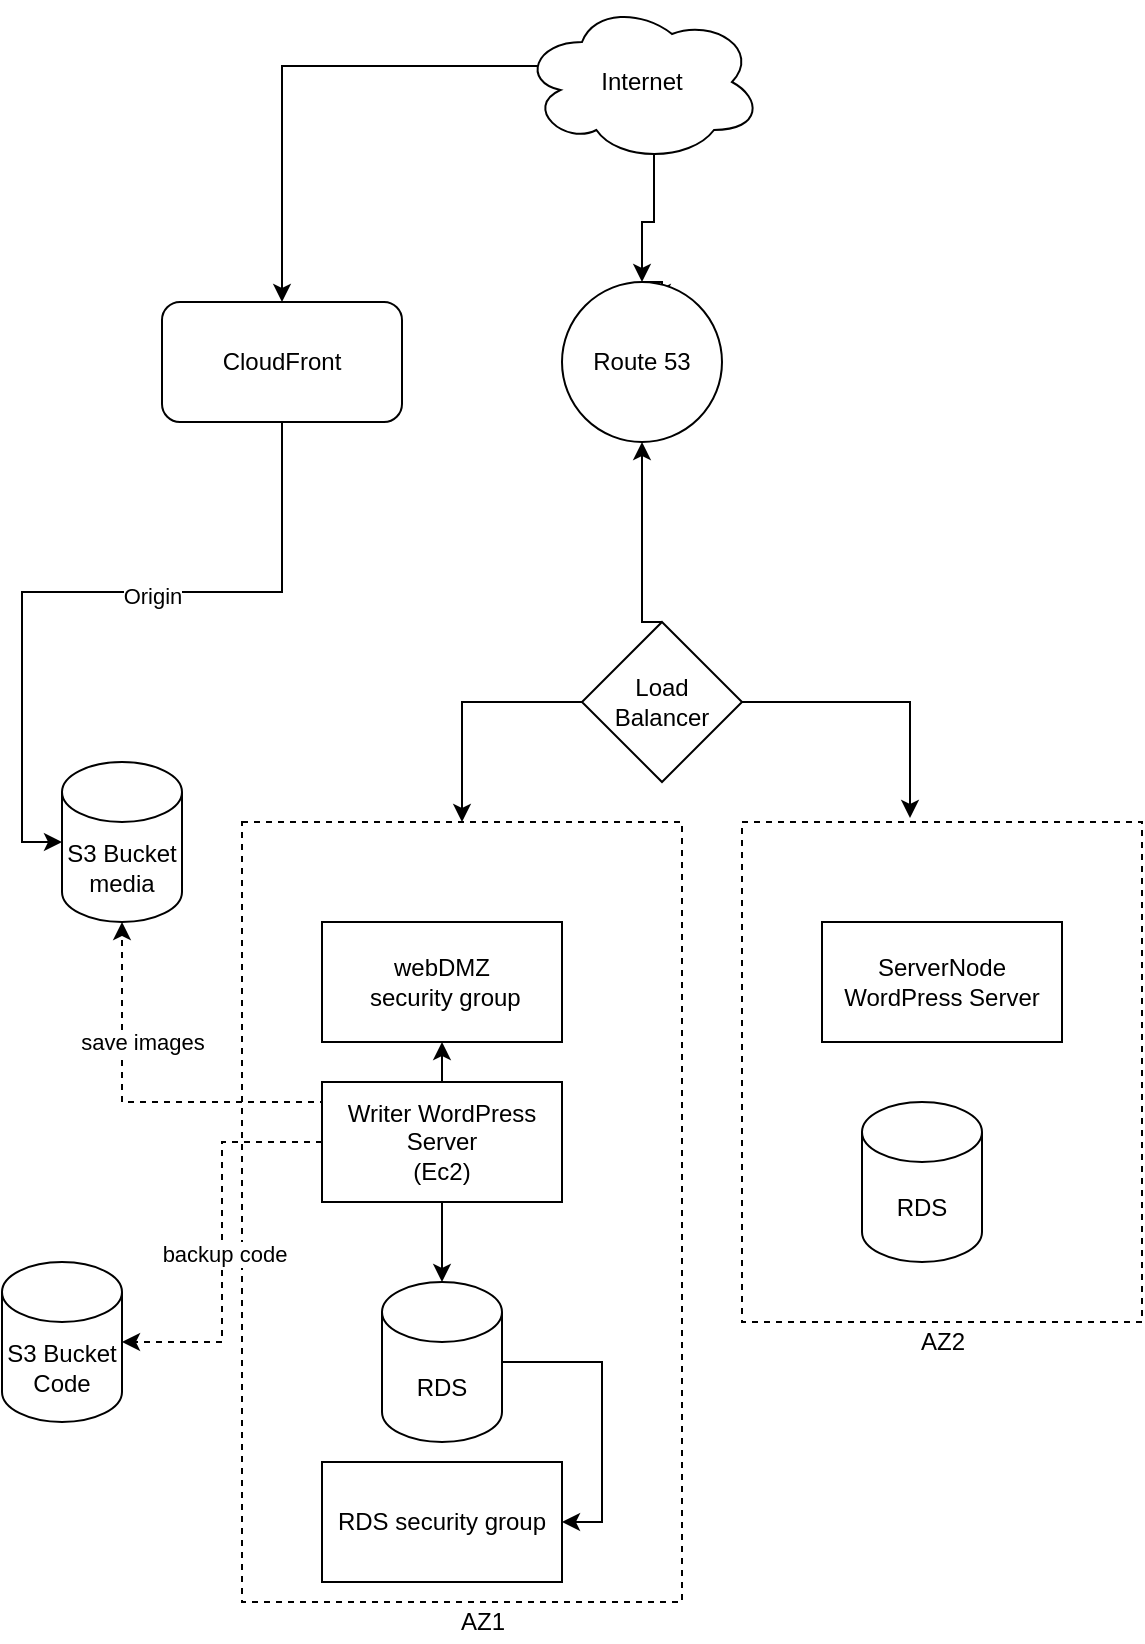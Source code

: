 <mxfile version="13.10.2" type="github"><diagram id="C6hWcw5ijXBa6biIXlQD" name="Page-1"><mxGraphModel dx="1426" dy="758" grid="1" gridSize="10" guides="1" tooltips="1" connect="1" arrows="1" fold="1" page="1" pageScale="1" pageWidth="850" pageHeight="1100" math="0" shadow="0"><root><mxCell id="0"/><mxCell id="1" parent="0"/><mxCell id="MckhKbmO13tYxO1lK3RQ-23" value="" style="rounded=0;whiteSpace=wrap;html=1;dashed=1;" vertex="1" parent="1"><mxGeometry x="370" y="410" width="200" height="250" as="geometry"/></mxCell><mxCell id="MckhKbmO13tYxO1lK3RQ-19" value="" style="rounded=0;whiteSpace=wrap;html=1;dashed=1;" vertex="1" parent="1"><mxGeometry x="120" y="410" width="220" height="390" as="geometry"/></mxCell><mxCell id="MckhKbmO13tYxO1lK3RQ-2" value="S3 Bucket Code" style="shape=cylinder3;whiteSpace=wrap;html=1;boundedLbl=1;backgroundOutline=1;size=15;" vertex="1" parent="1"><mxGeometry y="630" width="60" height="80" as="geometry"/></mxCell><mxCell id="MckhKbmO13tYxO1lK3RQ-3" value="S3 Bucket&lt;br&gt;media" style="shape=cylinder3;whiteSpace=wrap;html=1;boundedLbl=1;backgroundOutline=1;size=15;" vertex="1" parent="1"><mxGeometry x="30" y="380" width="60" height="80" as="geometry"/></mxCell><mxCell id="MckhKbmO13tYxO1lK3RQ-6" style="edgeStyle=orthogonalEdgeStyle;rounded=0;orthogonalLoop=1;jettySize=auto;html=1;exitX=0.5;exitY=1;exitDx=0;exitDy=0;entryX=0;entryY=0.5;entryDx=0;entryDy=0;entryPerimeter=0;" edge="1" parent="1" source="MckhKbmO13tYxO1lK3RQ-4" target="MckhKbmO13tYxO1lK3RQ-3"><mxGeometry relative="1" as="geometry"/></mxCell><mxCell id="MckhKbmO13tYxO1lK3RQ-35" value="Origin" style="edgeLabel;html=1;align=center;verticalAlign=middle;resizable=0;points=[];" vertex="1" connectable="0" parent="MckhKbmO13tYxO1lK3RQ-6"><mxGeometry x="-0.168" y="2" relative="1" as="geometry"><mxPoint as="offset"/></mxGeometry></mxCell><mxCell id="MckhKbmO13tYxO1lK3RQ-4" value="CloudFront" style="rounded=1;whiteSpace=wrap;html=1;" vertex="1" parent="1"><mxGeometry x="80" y="150" width="120" height="60" as="geometry"/></mxCell><mxCell id="MckhKbmO13tYxO1lK3RQ-7" value="webDMZ&lt;br&gt;&amp;nbsp;security group" style="rounded=0;whiteSpace=wrap;html=1;" vertex="1" parent="1"><mxGeometry x="160" y="460" width="120" height="60" as="geometry"/></mxCell><mxCell id="MckhKbmO13tYxO1lK3RQ-8" value="RDS security group" style="rounded=0;whiteSpace=wrap;html=1;" vertex="1" parent="1"><mxGeometry x="160" y="730" width="120" height="60" as="geometry"/></mxCell><mxCell id="MckhKbmO13tYxO1lK3RQ-45" style="edgeStyle=orthogonalEdgeStyle;rounded=0;orthogonalLoop=1;jettySize=auto;html=1;exitX=1;exitY=0.5;exitDx=0;exitDy=0;exitPerimeter=0;entryX=1;entryY=0.5;entryDx=0;entryDy=0;" edge="1" parent="1" source="MckhKbmO13tYxO1lK3RQ-9" target="MckhKbmO13tYxO1lK3RQ-8"><mxGeometry relative="1" as="geometry"/></mxCell><mxCell id="MckhKbmO13tYxO1lK3RQ-9" value="RDS" style="shape=cylinder3;whiteSpace=wrap;html=1;boundedLbl=1;backgroundOutline=1;size=15;" vertex="1" parent="1"><mxGeometry x="190" y="640" width="60" height="80" as="geometry"/></mxCell><mxCell id="MckhKbmO13tYxO1lK3RQ-10" value="RDS" style="shape=cylinder3;whiteSpace=wrap;html=1;boundedLbl=1;backgroundOutline=1;size=15;" vertex="1" parent="1"><mxGeometry x="430" y="550" width="60" height="80" as="geometry"/></mxCell><mxCell id="MckhKbmO13tYxO1lK3RQ-27" style="edgeStyle=orthogonalEdgeStyle;rounded=0;orthogonalLoop=1;jettySize=auto;html=1;exitX=0.5;exitY=1;exitDx=0;exitDy=0;entryX=0.5;entryY=0;entryDx=0;entryDy=0;entryPerimeter=0;" edge="1" parent="1" source="MckhKbmO13tYxO1lK3RQ-11" target="MckhKbmO13tYxO1lK3RQ-9"><mxGeometry relative="1" as="geometry"/></mxCell><mxCell id="MckhKbmO13tYxO1lK3RQ-30" style="edgeStyle=orthogonalEdgeStyle;rounded=0;orthogonalLoop=1;jettySize=auto;html=1;exitX=0.5;exitY=0;exitDx=0;exitDy=0;entryX=0.5;entryY=1;entryDx=0;entryDy=0;" edge="1" parent="1" source="MckhKbmO13tYxO1lK3RQ-11" target="MckhKbmO13tYxO1lK3RQ-7"><mxGeometry relative="1" as="geometry"/></mxCell><mxCell id="MckhKbmO13tYxO1lK3RQ-33" style="edgeStyle=orthogonalEdgeStyle;rounded=0;orthogonalLoop=1;jettySize=auto;html=1;exitX=0;exitY=0.5;exitDx=0;exitDy=0;entryX=0.5;entryY=1;entryDx=0;entryDy=0;entryPerimeter=0;dashed=1;" edge="1" parent="1" source="MckhKbmO13tYxO1lK3RQ-11" target="MckhKbmO13tYxO1lK3RQ-3"><mxGeometry relative="1" as="geometry"><Array as="points"><mxPoint x="160" y="550"/><mxPoint x="60" y="550"/></Array></mxGeometry></mxCell><mxCell id="MckhKbmO13tYxO1lK3RQ-34" value="save images" style="edgeLabel;html=1;align=center;verticalAlign=middle;resizable=0;points=[];" vertex="1" connectable="0" parent="MckhKbmO13tYxO1lK3RQ-33"><mxGeometry x="-0.229" y="1" relative="1" as="geometry"><mxPoint x="-29" y="-31" as="offset"/></mxGeometry></mxCell><mxCell id="MckhKbmO13tYxO1lK3RQ-42" style="edgeStyle=orthogonalEdgeStyle;rounded=0;orthogonalLoop=1;jettySize=auto;html=1;exitX=0;exitY=0.5;exitDx=0;exitDy=0;entryX=1;entryY=0.5;entryDx=0;entryDy=0;entryPerimeter=0;dashed=1;" edge="1" parent="1" source="MckhKbmO13tYxO1lK3RQ-11" target="MckhKbmO13tYxO1lK3RQ-2"><mxGeometry relative="1" as="geometry"><Array as="points"><mxPoint x="110" y="570"/><mxPoint x="110" y="670"/></Array></mxGeometry></mxCell><mxCell id="MckhKbmO13tYxO1lK3RQ-43" value="backup code" style="edgeLabel;html=1;align=center;verticalAlign=middle;resizable=0;points=[];" vertex="1" connectable="0" parent="MckhKbmO13tYxO1lK3RQ-42"><mxGeometry x="0.06" y="1" relative="1" as="geometry"><mxPoint as="offset"/></mxGeometry></mxCell><mxCell id="MckhKbmO13tYxO1lK3RQ-11" value="Writer WordPress&lt;br&gt;Server&lt;br&gt;(Ec2)" style="rounded=0;whiteSpace=wrap;html=1;" vertex="1" parent="1"><mxGeometry x="160" y="540" width="120" height="60" as="geometry"/></mxCell><mxCell id="MckhKbmO13tYxO1lK3RQ-12" value="ServerNode WordPress Server" style="rounded=0;whiteSpace=wrap;html=1;" vertex="1" parent="1"><mxGeometry x="410" y="460" width="120" height="60" as="geometry"/></mxCell><mxCell id="MckhKbmO13tYxO1lK3RQ-25" style="edgeStyle=orthogonalEdgeStyle;rounded=0;orthogonalLoop=1;jettySize=auto;html=1;exitX=0;exitY=0.5;exitDx=0;exitDy=0;entryX=0.5;entryY=0;entryDx=0;entryDy=0;" edge="1" parent="1" source="MckhKbmO13tYxO1lK3RQ-13" target="MckhKbmO13tYxO1lK3RQ-19"><mxGeometry relative="1" as="geometry"/></mxCell><mxCell id="MckhKbmO13tYxO1lK3RQ-26" style="edgeStyle=orthogonalEdgeStyle;rounded=0;orthogonalLoop=1;jettySize=auto;html=1;exitX=1;exitY=0.5;exitDx=0;exitDy=0;entryX=0.42;entryY=-0.008;entryDx=0;entryDy=0;entryPerimeter=0;" edge="1" parent="1" source="MckhKbmO13tYxO1lK3RQ-13" target="MckhKbmO13tYxO1lK3RQ-23"><mxGeometry relative="1" as="geometry"/></mxCell><mxCell id="MckhKbmO13tYxO1lK3RQ-36" style="edgeStyle=orthogonalEdgeStyle;rounded=0;orthogonalLoop=1;jettySize=auto;html=1;exitX=0.5;exitY=0;exitDx=0;exitDy=0;" edge="1" parent="1" source="MckhKbmO13tYxO1lK3RQ-37"><mxGeometry relative="1" as="geometry"><mxPoint x="330" y="150" as="targetPoint"/></mxGeometry></mxCell><mxCell id="MckhKbmO13tYxO1lK3RQ-44" style="edgeStyle=orthogonalEdgeStyle;rounded=0;orthogonalLoop=1;jettySize=auto;html=1;exitX=0.5;exitY=0;exitDx=0;exitDy=0;dashed=1;" edge="1" parent="1" source="MckhKbmO13tYxO1lK3RQ-13"><mxGeometry relative="1" as="geometry"><mxPoint x="330" y="310" as="targetPoint"/></mxGeometry></mxCell><mxCell id="MckhKbmO13tYxO1lK3RQ-13" value="Load&lt;br&gt;Balancer&lt;br&gt;" style="rhombus;whiteSpace=wrap;html=1;" vertex="1" parent="1"><mxGeometry x="290" y="310" width="80" height="80" as="geometry"/></mxCell><mxCell id="MckhKbmO13tYxO1lK3RQ-21" value="AZ1" style="text;html=1;align=center;verticalAlign=middle;resizable=0;points=[];autosize=1;" vertex="1" parent="1"><mxGeometry x="220" y="800" width="40" height="20" as="geometry"/></mxCell><mxCell id="MckhKbmO13tYxO1lK3RQ-24" value="AZ2" style="text;html=1;align=center;verticalAlign=middle;resizable=0;points=[];autosize=1;" vertex="1" parent="1"><mxGeometry x="450" y="660" width="40" height="20" as="geometry"/></mxCell><mxCell id="MckhKbmO13tYxO1lK3RQ-37" value="Route 53" style="ellipse;whiteSpace=wrap;html=1;aspect=fixed;" vertex="1" parent="1"><mxGeometry x="280" y="140" width="80" height="80" as="geometry"/></mxCell><mxCell id="MckhKbmO13tYxO1lK3RQ-38" style="edgeStyle=orthogonalEdgeStyle;rounded=0;orthogonalLoop=1;jettySize=auto;html=1;exitX=0.5;exitY=0;exitDx=0;exitDy=0;" edge="1" parent="1" source="MckhKbmO13tYxO1lK3RQ-13" target="MckhKbmO13tYxO1lK3RQ-37"><mxGeometry relative="1" as="geometry"><mxPoint x="330" y="150" as="targetPoint"/><mxPoint x="330" y="310" as="sourcePoint"/><Array as="points"><mxPoint x="320" y="310"/></Array></mxGeometry></mxCell><mxCell id="MckhKbmO13tYxO1lK3RQ-40" style="edgeStyle=orthogonalEdgeStyle;rounded=0;orthogonalLoop=1;jettySize=auto;html=1;exitX=0.07;exitY=0.4;exitDx=0;exitDy=0;exitPerimeter=0;entryX=0.5;entryY=0;entryDx=0;entryDy=0;" edge="1" parent="1" source="MckhKbmO13tYxO1lK3RQ-39" target="MckhKbmO13tYxO1lK3RQ-4"><mxGeometry relative="1" as="geometry"/></mxCell><mxCell id="MckhKbmO13tYxO1lK3RQ-41" style="edgeStyle=orthogonalEdgeStyle;rounded=0;orthogonalLoop=1;jettySize=auto;html=1;exitX=0.55;exitY=0.95;exitDx=0;exitDy=0;exitPerimeter=0;entryX=0.5;entryY=0;entryDx=0;entryDy=0;" edge="1" parent="1" source="MckhKbmO13tYxO1lK3RQ-39" target="MckhKbmO13tYxO1lK3RQ-37"><mxGeometry relative="1" as="geometry"/></mxCell><mxCell id="MckhKbmO13tYxO1lK3RQ-39" value="Internet" style="ellipse;shape=cloud;whiteSpace=wrap;html=1;" vertex="1" parent="1"><mxGeometry x="260" width="120" height="80" as="geometry"/></mxCell></root></mxGraphModel></diagram></mxfile>